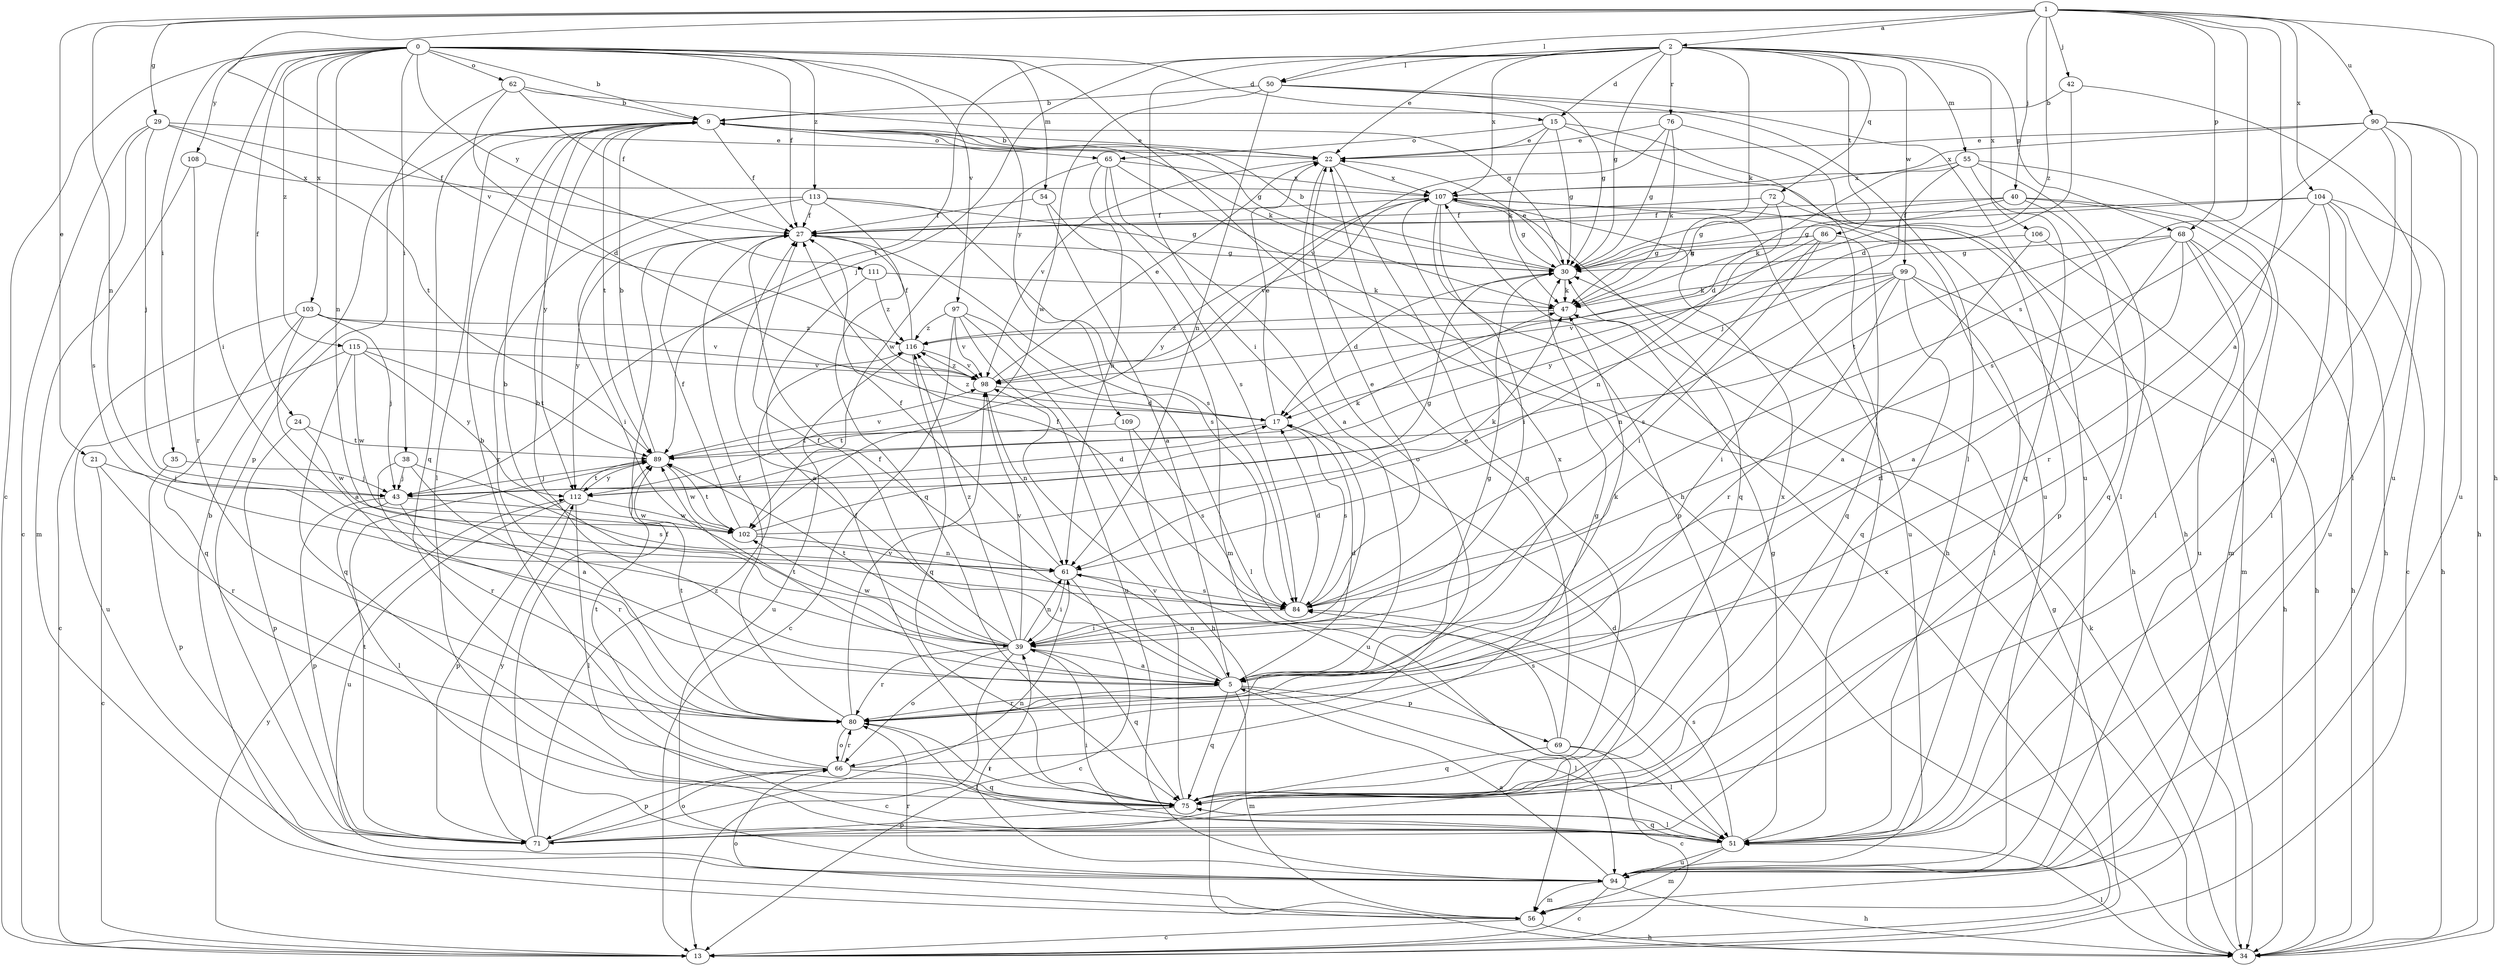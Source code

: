 strict digraph  {
0;
1;
2;
5;
9;
13;
15;
17;
21;
22;
24;
27;
29;
30;
34;
35;
38;
39;
40;
42;
43;
47;
50;
51;
54;
55;
56;
61;
62;
65;
66;
68;
69;
71;
72;
75;
76;
80;
84;
86;
89;
90;
94;
97;
98;
99;
102;
103;
104;
106;
107;
108;
109;
111;
112;
113;
115;
116;
0 -> 9  [label=b];
0 -> 13  [label=c];
0 -> 15  [label=d];
0 -> 24  [label=f];
0 -> 27  [label=f];
0 -> 34  [label=h];
0 -> 35  [label=i];
0 -> 38  [label=i];
0 -> 39  [label=i];
0 -> 54  [label=m];
0 -> 61  [label=n];
0 -> 62  [label=o];
0 -> 97  [label=v];
0 -> 103  [label=x];
0 -> 108  [label=y];
0 -> 109  [label=y];
0 -> 111  [label=y];
0 -> 113  [label=z];
0 -> 115  [label=z];
1 -> 2  [label=a];
1 -> 5  [label=a];
1 -> 21  [label=e];
1 -> 29  [label=g];
1 -> 34  [label=h];
1 -> 40  [label=j];
1 -> 42  [label=j];
1 -> 50  [label=l];
1 -> 61  [label=n];
1 -> 68  [label=p];
1 -> 84  [label=s];
1 -> 90  [label=u];
1 -> 98  [label=v];
1 -> 104  [label=x];
1 -> 116  [label=z];
2 -> 15  [label=d];
2 -> 22  [label=e];
2 -> 30  [label=g];
2 -> 39  [label=i];
2 -> 43  [label=j];
2 -> 47  [label=k];
2 -> 50  [label=l];
2 -> 55  [label=m];
2 -> 68  [label=p];
2 -> 72  [label=q];
2 -> 76  [label=r];
2 -> 86  [label=t];
2 -> 89  [label=t];
2 -> 99  [label=w];
2 -> 106  [label=x];
2 -> 107  [label=x];
5 -> 9  [label=b];
5 -> 17  [label=d];
5 -> 27  [label=f];
5 -> 30  [label=g];
5 -> 47  [label=k];
5 -> 51  [label=l];
5 -> 56  [label=m];
5 -> 61  [label=n];
5 -> 69  [label=p];
5 -> 75  [label=q];
5 -> 80  [label=r];
5 -> 89  [label=t];
9 -> 22  [label=e];
9 -> 27  [label=f];
9 -> 30  [label=g];
9 -> 47  [label=k];
9 -> 51  [label=l];
9 -> 65  [label=o];
9 -> 75  [label=q];
9 -> 89  [label=t];
9 -> 112  [label=y];
13 -> 30  [label=g];
13 -> 107  [label=x];
13 -> 112  [label=y];
15 -> 22  [label=e];
15 -> 30  [label=g];
15 -> 47  [label=k];
15 -> 51  [label=l];
15 -> 65  [label=o];
15 -> 94  [label=u];
17 -> 22  [label=e];
17 -> 84  [label=s];
17 -> 89  [label=t];
17 -> 116  [label=z];
21 -> 13  [label=c];
21 -> 43  [label=j];
21 -> 80  [label=r];
22 -> 9  [label=b];
22 -> 66  [label=o];
22 -> 75  [label=q];
22 -> 98  [label=v];
22 -> 107  [label=x];
24 -> 71  [label=p];
24 -> 89  [label=t];
24 -> 102  [label=w];
27 -> 30  [label=g];
27 -> 84  [label=s];
27 -> 112  [label=y];
29 -> 13  [label=c];
29 -> 22  [label=e];
29 -> 27  [label=f];
29 -> 43  [label=j];
29 -> 84  [label=s];
29 -> 89  [label=t];
30 -> 9  [label=b];
30 -> 17  [label=d];
30 -> 22  [label=e];
30 -> 47  [label=k];
34 -> 47  [label=k];
34 -> 51  [label=l];
35 -> 43  [label=j];
35 -> 71  [label=p];
38 -> 5  [label=a];
38 -> 43  [label=j];
38 -> 80  [label=r];
38 -> 84  [label=s];
39 -> 5  [label=a];
39 -> 9  [label=b];
39 -> 13  [label=c];
39 -> 27  [label=f];
39 -> 61  [label=n];
39 -> 66  [label=o];
39 -> 75  [label=q];
39 -> 80  [label=r];
39 -> 89  [label=t];
39 -> 98  [label=v];
39 -> 102  [label=w];
39 -> 116  [label=z];
40 -> 27  [label=f];
40 -> 30  [label=g];
40 -> 47  [label=k];
40 -> 51  [label=l];
40 -> 56  [label=m];
40 -> 75  [label=q];
42 -> 9  [label=b];
42 -> 17  [label=d];
42 -> 94  [label=u];
43 -> 47  [label=k];
43 -> 51  [label=l];
43 -> 71  [label=p];
43 -> 80  [label=r];
43 -> 102  [label=w];
47 -> 116  [label=z];
50 -> 9  [label=b];
50 -> 30  [label=g];
50 -> 51  [label=l];
50 -> 61  [label=n];
50 -> 94  [label=u];
50 -> 102  [label=w];
51 -> 30  [label=g];
51 -> 39  [label=i];
51 -> 56  [label=m];
51 -> 75  [label=q];
51 -> 84  [label=s];
51 -> 94  [label=u];
54 -> 5  [label=a];
54 -> 27  [label=f];
54 -> 56  [label=m];
55 -> 17  [label=d];
55 -> 34  [label=h];
55 -> 43  [label=j];
55 -> 51  [label=l];
55 -> 75  [label=q];
55 -> 107  [label=x];
56 -> 9  [label=b];
56 -> 13  [label=c];
56 -> 34  [label=h];
56 -> 66  [label=o];
61 -> 13  [label=c];
61 -> 27  [label=f];
61 -> 39  [label=i];
61 -> 84  [label=s];
62 -> 9  [label=b];
62 -> 17  [label=d];
62 -> 27  [label=f];
62 -> 30  [label=g];
62 -> 71  [label=p];
65 -> 5  [label=a];
65 -> 34  [label=h];
65 -> 61  [label=n];
65 -> 84  [label=s];
65 -> 102  [label=w];
65 -> 107  [label=x];
66 -> 9  [label=b];
66 -> 30  [label=g];
66 -> 71  [label=p];
66 -> 75  [label=q];
66 -> 80  [label=r];
66 -> 89  [label=t];
68 -> 5  [label=a];
68 -> 30  [label=g];
68 -> 34  [label=h];
68 -> 56  [label=m];
68 -> 80  [label=r];
68 -> 89  [label=t];
68 -> 94  [label=u];
69 -> 13  [label=c];
69 -> 22  [label=e];
69 -> 51  [label=l];
69 -> 75  [label=q];
69 -> 84  [label=s];
71 -> 17  [label=d];
71 -> 27  [label=f];
71 -> 61  [label=n];
71 -> 66  [label=o];
71 -> 89  [label=t];
71 -> 112  [label=y];
71 -> 116  [label=z];
72 -> 27  [label=f];
72 -> 47  [label=k];
72 -> 61  [label=n];
72 -> 71  [label=p];
75 -> 27  [label=f];
75 -> 51  [label=l];
75 -> 71  [label=p];
75 -> 80  [label=r];
75 -> 98  [label=v];
75 -> 107  [label=x];
76 -> 22  [label=e];
76 -> 30  [label=g];
76 -> 34  [label=h];
76 -> 47  [label=k];
76 -> 98  [label=v];
80 -> 27  [label=f];
80 -> 51  [label=l];
80 -> 66  [label=o];
80 -> 89  [label=t];
80 -> 98  [label=v];
80 -> 107  [label=x];
84 -> 17  [label=d];
84 -> 22  [label=e];
84 -> 27  [label=f];
84 -> 39  [label=i];
86 -> 30  [label=g];
86 -> 39  [label=i];
86 -> 75  [label=q];
86 -> 84  [label=s];
86 -> 112  [label=y];
89 -> 9  [label=b];
89 -> 43  [label=j];
89 -> 98  [label=v];
89 -> 102  [label=w];
89 -> 112  [label=y];
90 -> 22  [label=e];
90 -> 34  [label=h];
90 -> 51  [label=l];
90 -> 75  [label=q];
90 -> 84  [label=s];
90 -> 94  [label=u];
90 -> 107  [label=x];
94 -> 5  [label=a];
94 -> 13  [label=c];
94 -> 34  [label=h];
94 -> 39  [label=i];
94 -> 56  [label=m];
94 -> 80  [label=r];
97 -> 13  [label=c];
97 -> 34  [label=h];
97 -> 51  [label=l];
97 -> 94  [label=u];
97 -> 98  [label=v];
97 -> 116  [label=z];
98 -> 17  [label=d];
98 -> 22  [label=e];
98 -> 61  [label=n];
98 -> 116  [label=z];
99 -> 34  [label=h];
99 -> 39  [label=i];
99 -> 47  [label=k];
99 -> 51  [label=l];
99 -> 61  [label=n];
99 -> 75  [label=q];
99 -> 80  [label=r];
99 -> 98  [label=v];
102 -> 27  [label=f];
102 -> 30  [label=g];
102 -> 47  [label=k];
102 -> 61  [label=n];
102 -> 89  [label=t];
103 -> 5  [label=a];
103 -> 13  [label=c];
103 -> 43  [label=j];
103 -> 75  [label=q];
103 -> 98  [label=v];
103 -> 116  [label=z];
104 -> 13  [label=c];
104 -> 27  [label=f];
104 -> 30  [label=g];
104 -> 34  [label=h];
104 -> 51  [label=l];
104 -> 80  [label=r];
104 -> 94  [label=u];
106 -> 5  [label=a];
106 -> 30  [label=g];
106 -> 34  [label=h];
107 -> 27  [label=f];
107 -> 30  [label=g];
107 -> 34  [label=h];
107 -> 39  [label=i];
107 -> 71  [label=p];
107 -> 75  [label=q];
107 -> 94  [label=u];
107 -> 98  [label=v];
107 -> 112  [label=y];
108 -> 56  [label=m];
108 -> 80  [label=r];
108 -> 107  [label=x];
109 -> 84  [label=s];
109 -> 89  [label=t];
109 -> 94  [label=u];
111 -> 5  [label=a];
111 -> 47  [label=k];
111 -> 116  [label=z];
112 -> 17  [label=d];
112 -> 51  [label=l];
112 -> 71  [label=p];
112 -> 89  [label=t];
112 -> 94  [label=u];
112 -> 102  [label=w];
113 -> 27  [label=f];
113 -> 30  [label=g];
113 -> 39  [label=i];
113 -> 75  [label=q];
113 -> 80  [label=r];
113 -> 84  [label=s];
115 -> 75  [label=q];
115 -> 89  [label=t];
115 -> 94  [label=u];
115 -> 98  [label=v];
115 -> 102  [label=w];
115 -> 112  [label=y];
116 -> 27  [label=f];
116 -> 75  [label=q];
116 -> 94  [label=u];
116 -> 98  [label=v];
}
